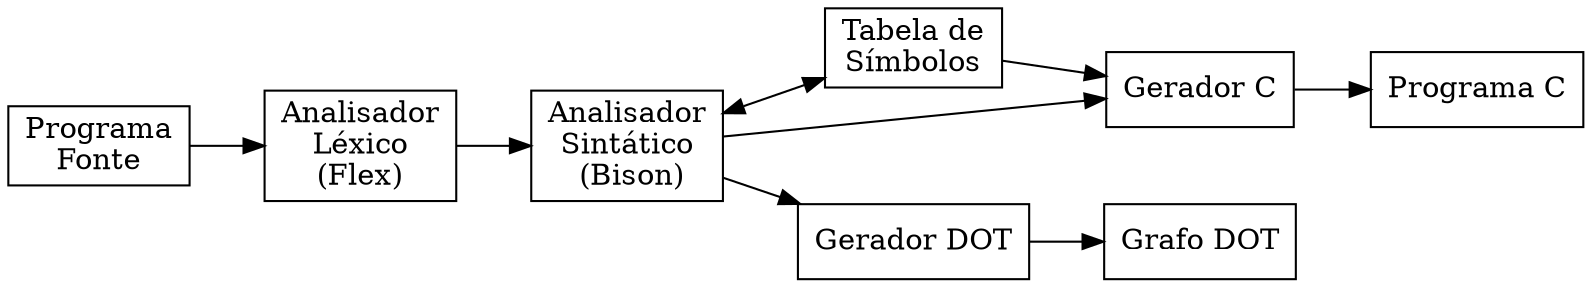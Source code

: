 digraph E{

rankdir = LR;
node [shape = box]

fonte [label = "Programa\nFonte"];
lex [label = "Analisador\nLéxico\n(Flex)"];
yacc [label = "Analisador\nSintático\n (Bison)"];
symtab [label = "Tabela de\nSímbolos"]
cgen [label = "Gerador C"];
dotgen [label = "Gerador DOT"];
csource [label = "Programa C"];
dotsource [label = "Grafo DOT"];

fonte -> lex;
lex -> yacc;
yacc -> cgen;
yacc -> symtab [dir=both];
yacc -> dotgen;
symtab -> cgen;
cgen -> csource;
dotgen -> dotsource;
}